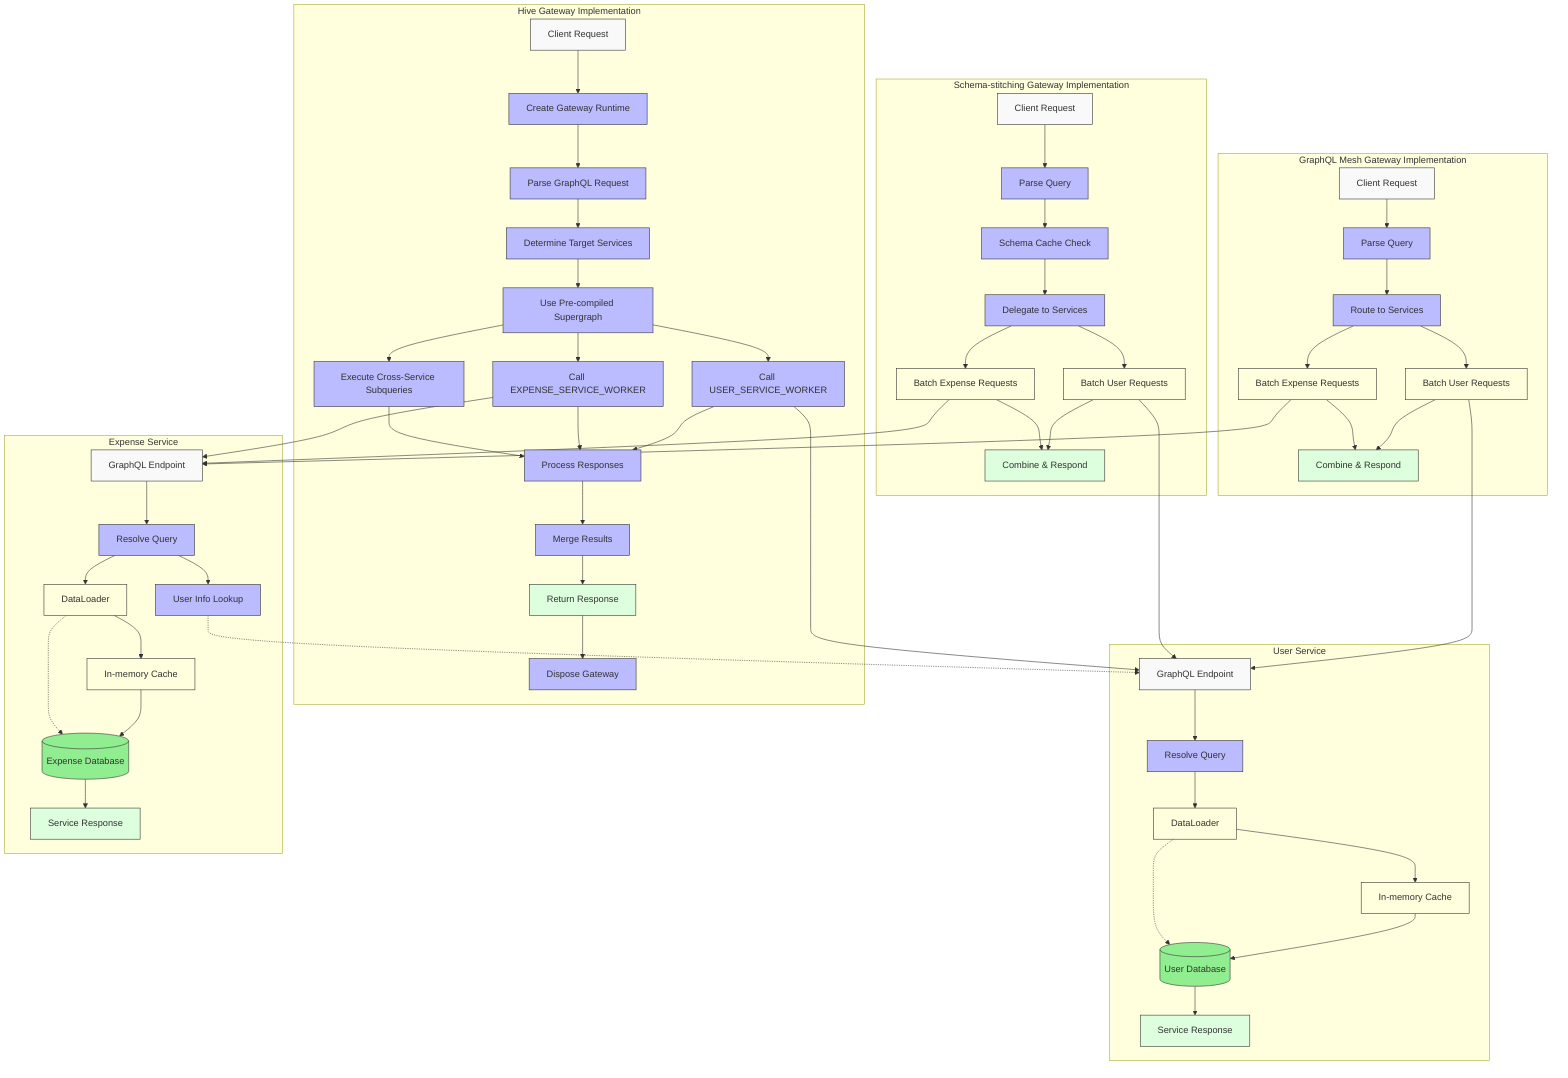 flowchart TB
    subgraph "GraphQL Mesh Gateway Implementation"
        GM_Request[Client Request]
        GM_Parse[Parse Query]
        GM_Routes[Route to Services]
        GM_BatchUser[Batch User Requests]
        GM_BatchExpense[Batch Expense Requests]
        GM_Response[Combine & Respond]
    end
    
    subgraph "Schema-stitching Gateway Implementation"
        GS_Request[Client Request]
        GS_Parse[Parse Query]
        GS_SchemaCheck[Schema Cache Check]
        GS_Delegate[Delegate to Services]
        GS_BatchUser[Batch User Requests]
        GS_BatchExpense[Batch Expense Requests]
        GS_Response[Combine & Respond]
    end
    
    subgraph "Hive Gateway Implementation"
        HG_Request[Client Request]
        HG_Runtime[Create Gateway Runtime]
        HG_Parse[Parse GraphQL Request]
        HG_DetermineTarget[Determine Target Services]
        HG_QueryPlan[Use Pre-compiled Supergraph]
        HG_User[Call USER_SERVICE_WORKER]
        HG_Expense[Call EXPENSE_SERVICE_WORKER]
        HG_CrossService[Execute Cross-Service Subqueries]
        HG_Process[Process Responses]
        HG_Merge[Merge Results]
        HG_Response[Return Response]
        HG_Dispose[Dispose Gateway]
    end
    
    subgraph "User Service"
        US_Endpoint[GraphQL Endpoint]
        US_Resolver[Resolve Query]
        US_DL[DataLoader]
        US_Cache[In-memory Cache]
        US_DB[(User Database)]
        US_Response[Service Response]
    end
    
    subgraph "Expense Service"
        ES_Endpoint[GraphQL Endpoint]
        ES_Resolver[Resolve Query]
        ES_DL[DataLoader]
        ES_Cache[In-memory Cache]
        ES_DB[(Expense Database)]
        ES_UserLookup[User Info Lookup]
        ES_Response[Service Response]
    end
    
    %% GraphQL Mesh flow
    GM_Request --> GM_Parse
    GM_Parse --> GM_Routes
    GM_Routes --> GM_BatchUser
    GM_Routes --> GM_BatchExpense
    GM_BatchUser --> GM_Response
    GM_BatchExpense --> GM_Response
    
    %% Schema-stitching flow
    GS_Request --> GS_Parse
    GS_Parse --> GS_SchemaCheck
    GS_SchemaCheck --> GS_Delegate
    GS_Delegate --> GS_BatchUser
    GS_Delegate --> GS_BatchExpense
    GS_BatchUser --> GS_Response
    GS_BatchExpense --> GS_Response
    
    %% Hive Gateway flow
    HG_Request --> HG_Runtime
    HG_Runtime --> HG_Parse
    HG_Parse --> HG_DetermineTarget
    HG_DetermineTarget --> HG_QueryPlan
    HG_QueryPlan --> HG_User
    HG_QueryPlan --> HG_Expense
    HG_QueryPlan --> HG_CrossService
    HG_User --> HG_Process
    HG_Expense --> HG_Process
    HG_CrossService --> HG_Process
    HG_Process --> HG_Merge
    HG_Merge --> HG_Response
    HG_Response --> HG_Dispose
    
    %% User Service flow
    US_Endpoint --> US_Resolver
    US_Resolver --> US_DL
    US_DL --> US_Cache
    US_Cache --> US_DB
    US_DB --> US_Response
    
    %% Cache miss path
    US_DL -.-> US_DB
    
    %% Expense Service flow
    ES_Endpoint --> ES_Resolver
    ES_Resolver --> ES_DL
    ES_DL --> ES_Cache
    ES_Cache --> ES_DB
    ES_Resolver --> ES_UserLookup
    ES_UserLookup -.-> US_Endpoint
    ES_DB --> ES_Response
    
    %% Cache miss path
    ES_DL -.-> ES_DB
    
    %% Gateway to Service connections
    GM_BatchUser --> US_Endpoint
    GM_BatchExpense --> ES_Endpoint
    GS_BatchUser --> US_Endpoint
    GS_BatchExpense --> ES_Endpoint
    HG_User --> US_Endpoint
    HG_Expense --> ES_Endpoint
    
    classDef request fill:#f9f9f9,stroke:#333,stroke-width:1px
    classDef process fill:#bbf,stroke:#333,stroke-width:1px
    classDef optimization fill:#ffd,stroke:#333,stroke-width:1px
    classDef response fill:#dfd,stroke:#333,stroke-width:1px
    classDef database fill:#90ee90,stroke:#333,stroke-width:1px
    
    class GM_Request,GS_Request,HG_Request,US_Endpoint,ES_Endpoint request
    class GM_Parse,GM_Routes,GS_Parse,GS_SchemaCheck,GS_Delegate,HG_Runtime,HG_Parse,HG_DetermineTarget,HG_QueryPlan,HG_User,HG_Expense,HG_CrossService,HG_Process,HG_Merge,US_Resolver,ES_Resolver,ES_UserLookup process
    class GM_BatchUser,GM_BatchExpense,GS_BatchUser,GS_BatchExpense,US_DL,US_Cache,ES_DL,ES_Cache optimization
    class GM_Response,GS_Response,HG_Response,US_Response,ES_Response response
    class US_DB,ES_DB database
    class HG_Dispose process